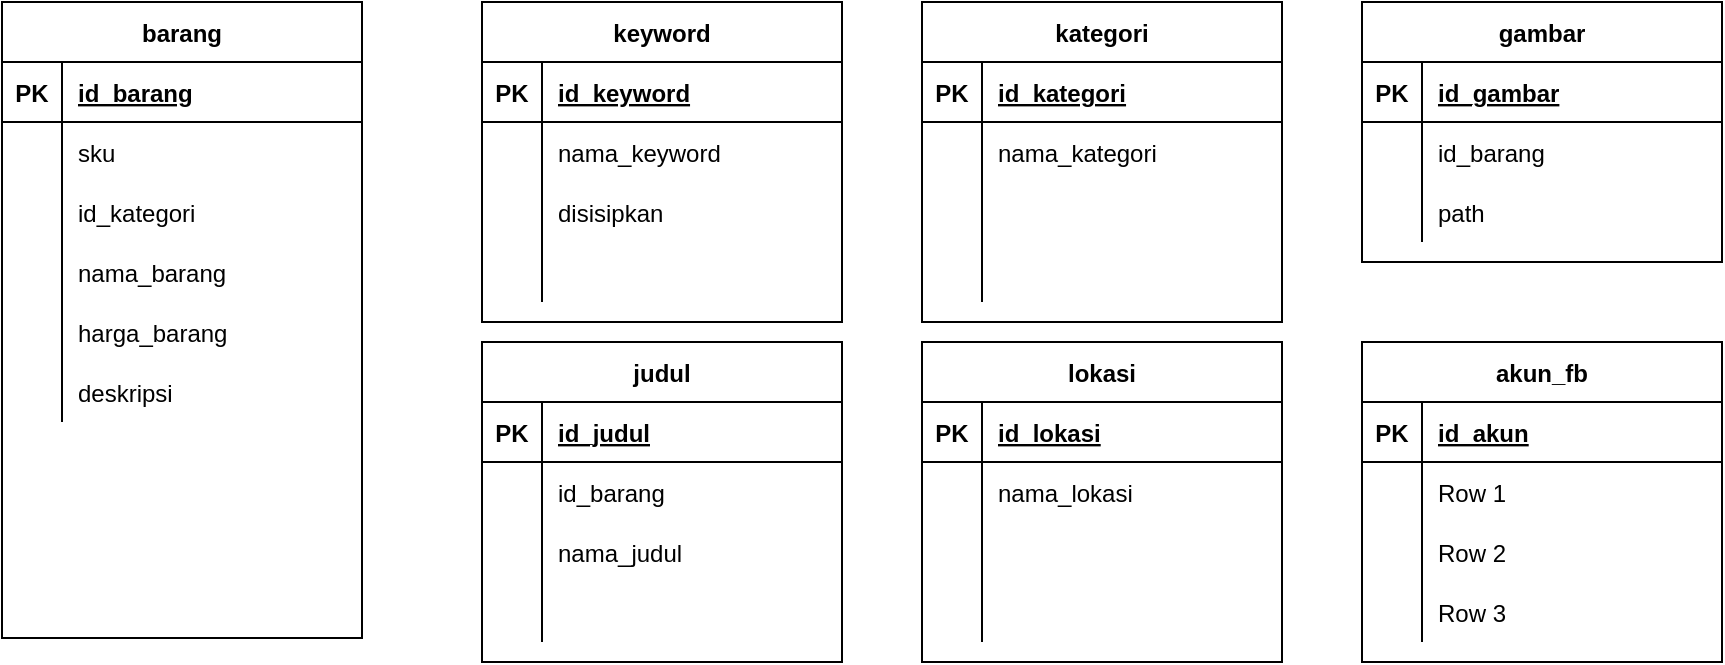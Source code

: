 <mxfile version="14.9.5" type="github">
  <diagram name="Page-1" id="9f46799a-70d6-7492-0946-bef42562c5a5">
    <mxGraphModel dx="1422" dy="762" grid="1" gridSize="10" guides="1" tooltips="1" connect="1" arrows="1" fold="1" page="1" pageScale="1" pageWidth="1100" pageHeight="850" background="none" math="0" shadow="0">
      <root>
        <mxCell id="0" />
        <mxCell id="1" parent="0" />
        <mxCell id="hNI0bUxyWP1vLQ-U7evv-1" value="barang" style="shape=table;startSize=30;container=1;collapsible=1;childLayout=tableLayout;fixedRows=1;rowLines=0;fontStyle=1;align=center;resizeLast=1;" vertex="1" parent="1">
          <mxGeometry x="40" y="50" width="180" height="318" as="geometry" />
        </mxCell>
        <mxCell id="hNI0bUxyWP1vLQ-U7evv-2" value="" style="shape=partialRectangle;collapsible=0;dropTarget=0;pointerEvents=0;fillColor=none;top=0;left=0;bottom=1;right=0;points=[[0,0.5],[1,0.5]];portConstraint=eastwest;" vertex="1" parent="hNI0bUxyWP1vLQ-U7evv-1">
          <mxGeometry y="30" width="180" height="30" as="geometry" />
        </mxCell>
        <mxCell id="hNI0bUxyWP1vLQ-U7evv-3" value="PK" style="shape=partialRectangle;connectable=0;fillColor=none;top=0;left=0;bottom=0;right=0;fontStyle=1;overflow=hidden;" vertex="1" parent="hNI0bUxyWP1vLQ-U7evv-2">
          <mxGeometry width="30" height="30" as="geometry" />
        </mxCell>
        <mxCell id="hNI0bUxyWP1vLQ-U7evv-4" value="id_barang" style="shape=partialRectangle;connectable=0;fillColor=none;top=0;left=0;bottom=0;right=0;align=left;spacingLeft=6;fontStyle=5;overflow=hidden;" vertex="1" parent="hNI0bUxyWP1vLQ-U7evv-2">
          <mxGeometry x="30" width="150" height="30" as="geometry" />
        </mxCell>
        <mxCell id="hNI0bUxyWP1vLQ-U7evv-5" value="" style="shape=partialRectangle;collapsible=0;dropTarget=0;pointerEvents=0;fillColor=none;top=0;left=0;bottom=0;right=0;points=[[0,0.5],[1,0.5]];portConstraint=eastwest;" vertex="1" parent="hNI0bUxyWP1vLQ-U7evv-1">
          <mxGeometry y="60" width="180" height="30" as="geometry" />
        </mxCell>
        <mxCell id="hNI0bUxyWP1vLQ-U7evv-6" value="" style="shape=partialRectangle;connectable=0;fillColor=none;top=0;left=0;bottom=0;right=0;editable=1;overflow=hidden;" vertex="1" parent="hNI0bUxyWP1vLQ-U7evv-5">
          <mxGeometry width="30" height="30" as="geometry" />
        </mxCell>
        <mxCell id="hNI0bUxyWP1vLQ-U7evv-7" value="sku" style="shape=partialRectangle;connectable=0;fillColor=none;top=0;left=0;bottom=0;right=0;align=left;spacingLeft=6;overflow=hidden;" vertex="1" parent="hNI0bUxyWP1vLQ-U7evv-5">
          <mxGeometry x="30" width="150" height="30" as="geometry" />
        </mxCell>
        <mxCell id="hNI0bUxyWP1vLQ-U7evv-8" value="" style="shape=partialRectangle;collapsible=0;dropTarget=0;pointerEvents=0;fillColor=none;top=0;left=0;bottom=0;right=0;points=[[0,0.5],[1,0.5]];portConstraint=eastwest;" vertex="1" parent="hNI0bUxyWP1vLQ-U7evv-1">
          <mxGeometry y="90" width="180" height="30" as="geometry" />
        </mxCell>
        <mxCell id="hNI0bUxyWP1vLQ-U7evv-9" value="" style="shape=partialRectangle;connectable=0;fillColor=none;top=0;left=0;bottom=0;right=0;editable=1;overflow=hidden;" vertex="1" parent="hNI0bUxyWP1vLQ-U7evv-8">
          <mxGeometry width="30" height="30" as="geometry" />
        </mxCell>
        <mxCell id="hNI0bUxyWP1vLQ-U7evv-10" value="id_kategori" style="shape=partialRectangle;connectable=0;fillColor=none;top=0;left=0;bottom=0;right=0;align=left;spacingLeft=6;overflow=hidden;" vertex="1" parent="hNI0bUxyWP1vLQ-U7evv-8">
          <mxGeometry x="30" width="150" height="30" as="geometry" />
        </mxCell>
        <mxCell id="hNI0bUxyWP1vLQ-U7evv-11" value="" style="shape=partialRectangle;collapsible=0;dropTarget=0;pointerEvents=0;fillColor=none;top=0;left=0;bottom=0;right=0;points=[[0,0.5],[1,0.5]];portConstraint=eastwest;" vertex="1" parent="hNI0bUxyWP1vLQ-U7evv-1">
          <mxGeometry y="120" width="180" height="30" as="geometry" />
        </mxCell>
        <mxCell id="hNI0bUxyWP1vLQ-U7evv-12" value="" style="shape=partialRectangle;connectable=0;fillColor=none;top=0;left=0;bottom=0;right=0;editable=1;overflow=hidden;" vertex="1" parent="hNI0bUxyWP1vLQ-U7evv-11">
          <mxGeometry width="30" height="30" as="geometry" />
        </mxCell>
        <mxCell id="hNI0bUxyWP1vLQ-U7evv-13" value="nama_barang" style="shape=partialRectangle;connectable=0;fillColor=none;top=0;left=0;bottom=0;right=0;align=left;spacingLeft=6;overflow=hidden;" vertex="1" parent="hNI0bUxyWP1vLQ-U7evv-11">
          <mxGeometry x="30" width="150" height="30" as="geometry" />
        </mxCell>
        <mxCell id="hNI0bUxyWP1vLQ-U7evv-15" value="" style="shape=partialRectangle;collapsible=0;dropTarget=0;pointerEvents=0;fillColor=none;top=0;left=0;bottom=0;right=0;points=[[0,0.5],[1,0.5]];portConstraint=eastwest;" vertex="1" parent="hNI0bUxyWP1vLQ-U7evv-1">
          <mxGeometry y="150" width="180" height="30" as="geometry" />
        </mxCell>
        <mxCell id="hNI0bUxyWP1vLQ-U7evv-16" value="" style="shape=partialRectangle;connectable=0;fillColor=none;top=0;left=0;bottom=0;right=0;editable=1;overflow=hidden;" vertex="1" parent="hNI0bUxyWP1vLQ-U7evv-15">
          <mxGeometry width="30" height="30" as="geometry" />
        </mxCell>
        <mxCell id="hNI0bUxyWP1vLQ-U7evv-17" value="harga_barang" style="shape=partialRectangle;connectable=0;fillColor=none;top=0;left=0;bottom=0;right=0;align=left;spacingLeft=6;overflow=hidden;" vertex="1" parent="hNI0bUxyWP1vLQ-U7evv-15">
          <mxGeometry x="30" width="150" height="30" as="geometry" />
        </mxCell>
        <mxCell id="hNI0bUxyWP1vLQ-U7evv-18" value="" style="shape=partialRectangle;collapsible=0;dropTarget=0;pointerEvents=0;fillColor=none;top=0;left=0;bottom=0;right=0;points=[[0,0.5],[1,0.5]];portConstraint=eastwest;" vertex="1" parent="hNI0bUxyWP1vLQ-U7evv-1">
          <mxGeometry y="180" width="180" height="30" as="geometry" />
        </mxCell>
        <mxCell id="hNI0bUxyWP1vLQ-U7evv-19" value="" style="shape=partialRectangle;connectable=0;fillColor=none;top=0;left=0;bottom=0;right=0;editable=1;overflow=hidden;" vertex="1" parent="hNI0bUxyWP1vLQ-U7evv-18">
          <mxGeometry width="30" height="30" as="geometry" />
        </mxCell>
        <mxCell id="hNI0bUxyWP1vLQ-U7evv-20" value="deskripsi" style="shape=partialRectangle;connectable=0;fillColor=none;top=0;left=0;bottom=0;right=0;align=left;spacingLeft=6;overflow=hidden;" vertex="1" parent="hNI0bUxyWP1vLQ-U7evv-18">
          <mxGeometry x="30" width="150" height="30" as="geometry" />
        </mxCell>
        <mxCell id="hNI0bUxyWP1vLQ-U7evv-21" value="keyword" style="shape=table;startSize=30;container=1;collapsible=1;childLayout=tableLayout;fixedRows=1;rowLines=0;fontStyle=1;align=center;resizeLast=1;" vertex="1" parent="1">
          <mxGeometry x="280" y="50" width="180" height="160" as="geometry" />
        </mxCell>
        <mxCell id="hNI0bUxyWP1vLQ-U7evv-22" value="" style="shape=partialRectangle;collapsible=0;dropTarget=0;pointerEvents=0;fillColor=none;top=0;left=0;bottom=1;right=0;points=[[0,0.5],[1,0.5]];portConstraint=eastwest;" vertex="1" parent="hNI0bUxyWP1vLQ-U7evv-21">
          <mxGeometry y="30" width="180" height="30" as="geometry" />
        </mxCell>
        <mxCell id="hNI0bUxyWP1vLQ-U7evv-23" value="PK" style="shape=partialRectangle;connectable=0;fillColor=none;top=0;left=0;bottom=0;right=0;fontStyle=1;overflow=hidden;" vertex="1" parent="hNI0bUxyWP1vLQ-U7evv-22">
          <mxGeometry width="30" height="30" as="geometry" />
        </mxCell>
        <mxCell id="hNI0bUxyWP1vLQ-U7evv-24" value="id_keyword" style="shape=partialRectangle;connectable=0;fillColor=none;top=0;left=0;bottom=0;right=0;align=left;spacingLeft=6;fontStyle=5;overflow=hidden;" vertex="1" parent="hNI0bUxyWP1vLQ-U7evv-22">
          <mxGeometry x="30" width="150" height="30" as="geometry" />
        </mxCell>
        <mxCell id="hNI0bUxyWP1vLQ-U7evv-25" value="" style="shape=partialRectangle;collapsible=0;dropTarget=0;pointerEvents=0;fillColor=none;top=0;left=0;bottom=0;right=0;points=[[0,0.5],[1,0.5]];portConstraint=eastwest;" vertex="1" parent="hNI0bUxyWP1vLQ-U7evv-21">
          <mxGeometry y="60" width="180" height="30" as="geometry" />
        </mxCell>
        <mxCell id="hNI0bUxyWP1vLQ-U7evv-26" value="" style="shape=partialRectangle;connectable=0;fillColor=none;top=0;left=0;bottom=0;right=0;editable=1;overflow=hidden;" vertex="1" parent="hNI0bUxyWP1vLQ-U7evv-25">
          <mxGeometry width="30" height="30" as="geometry" />
        </mxCell>
        <mxCell id="hNI0bUxyWP1vLQ-U7evv-27" value="nama_keyword" style="shape=partialRectangle;connectable=0;fillColor=none;top=0;left=0;bottom=0;right=0;align=left;spacingLeft=6;overflow=hidden;" vertex="1" parent="hNI0bUxyWP1vLQ-U7evv-25">
          <mxGeometry x="30" width="150" height="30" as="geometry" />
        </mxCell>
        <mxCell id="hNI0bUxyWP1vLQ-U7evv-28" value="" style="shape=partialRectangle;collapsible=0;dropTarget=0;pointerEvents=0;fillColor=none;top=0;left=0;bottom=0;right=0;points=[[0,0.5],[1,0.5]];portConstraint=eastwest;" vertex="1" parent="hNI0bUxyWP1vLQ-U7evv-21">
          <mxGeometry y="90" width="180" height="30" as="geometry" />
        </mxCell>
        <mxCell id="hNI0bUxyWP1vLQ-U7evv-29" value="" style="shape=partialRectangle;connectable=0;fillColor=none;top=0;left=0;bottom=0;right=0;editable=1;overflow=hidden;" vertex="1" parent="hNI0bUxyWP1vLQ-U7evv-28">
          <mxGeometry width="30" height="30" as="geometry" />
        </mxCell>
        <mxCell id="hNI0bUxyWP1vLQ-U7evv-30" value="disisipkan" style="shape=partialRectangle;connectable=0;fillColor=none;top=0;left=0;bottom=0;right=0;align=left;spacingLeft=6;overflow=hidden;" vertex="1" parent="hNI0bUxyWP1vLQ-U7evv-28">
          <mxGeometry x="30" width="150" height="30" as="geometry" />
        </mxCell>
        <mxCell id="hNI0bUxyWP1vLQ-U7evv-31" value="" style="shape=partialRectangle;collapsible=0;dropTarget=0;pointerEvents=0;fillColor=none;top=0;left=0;bottom=0;right=0;points=[[0,0.5],[1,0.5]];portConstraint=eastwest;" vertex="1" parent="hNI0bUxyWP1vLQ-U7evv-21">
          <mxGeometry y="120" width="180" height="30" as="geometry" />
        </mxCell>
        <mxCell id="hNI0bUxyWP1vLQ-U7evv-32" value="" style="shape=partialRectangle;connectable=0;fillColor=none;top=0;left=0;bottom=0;right=0;editable=1;overflow=hidden;" vertex="1" parent="hNI0bUxyWP1vLQ-U7evv-31">
          <mxGeometry width="30" height="30" as="geometry" />
        </mxCell>
        <mxCell id="hNI0bUxyWP1vLQ-U7evv-33" value="" style="shape=partialRectangle;connectable=0;fillColor=none;top=0;left=0;bottom=0;right=0;align=left;spacingLeft=6;overflow=hidden;" vertex="1" parent="hNI0bUxyWP1vLQ-U7evv-31">
          <mxGeometry x="30" width="150" height="30" as="geometry" />
        </mxCell>
        <mxCell id="hNI0bUxyWP1vLQ-U7evv-34" value="judul" style="shape=table;startSize=30;container=1;collapsible=1;childLayout=tableLayout;fixedRows=1;rowLines=0;fontStyle=1;align=center;resizeLast=1;" vertex="1" parent="1">
          <mxGeometry x="280" y="220" width="180" height="160" as="geometry" />
        </mxCell>
        <mxCell id="hNI0bUxyWP1vLQ-U7evv-35" value="" style="shape=partialRectangle;collapsible=0;dropTarget=0;pointerEvents=0;fillColor=none;top=0;left=0;bottom=1;right=0;points=[[0,0.5],[1,0.5]];portConstraint=eastwest;" vertex="1" parent="hNI0bUxyWP1vLQ-U7evv-34">
          <mxGeometry y="30" width="180" height="30" as="geometry" />
        </mxCell>
        <mxCell id="hNI0bUxyWP1vLQ-U7evv-36" value="PK" style="shape=partialRectangle;connectable=0;fillColor=none;top=0;left=0;bottom=0;right=0;fontStyle=1;overflow=hidden;" vertex="1" parent="hNI0bUxyWP1vLQ-U7evv-35">
          <mxGeometry width="30" height="30" as="geometry" />
        </mxCell>
        <mxCell id="hNI0bUxyWP1vLQ-U7evv-37" value="id_judul" style="shape=partialRectangle;connectable=0;fillColor=none;top=0;left=0;bottom=0;right=0;align=left;spacingLeft=6;fontStyle=5;overflow=hidden;" vertex="1" parent="hNI0bUxyWP1vLQ-U7evv-35">
          <mxGeometry x="30" width="150" height="30" as="geometry" />
        </mxCell>
        <mxCell id="hNI0bUxyWP1vLQ-U7evv-38" value="" style="shape=partialRectangle;collapsible=0;dropTarget=0;pointerEvents=0;fillColor=none;top=0;left=0;bottom=0;right=0;points=[[0,0.5],[1,0.5]];portConstraint=eastwest;" vertex="1" parent="hNI0bUxyWP1vLQ-U7evv-34">
          <mxGeometry y="60" width="180" height="30" as="geometry" />
        </mxCell>
        <mxCell id="hNI0bUxyWP1vLQ-U7evv-39" value="" style="shape=partialRectangle;connectable=0;fillColor=none;top=0;left=0;bottom=0;right=0;editable=1;overflow=hidden;" vertex="1" parent="hNI0bUxyWP1vLQ-U7evv-38">
          <mxGeometry width="30" height="30" as="geometry" />
        </mxCell>
        <mxCell id="hNI0bUxyWP1vLQ-U7evv-40" value="id_barang" style="shape=partialRectangle;connectable=0;fillColor=none;top=0;left=0;bottom=0;right=0;align=left;spacingLeft=6;overflow=hidden;" vertex="1" parent="hNI0bUxyWP1vLQ-U7evv-38">
          <mxGeometry x="30" width="150" height="30" as="geometry" />
        </mxCell>
        <mxCell id="hNI0bUxyWP1vLQ-U7evv-41" value="" style="shape=partialRectangle;collapsible=0;dropTarget=0;pointerEvents=0;fillColor=none;top=0;left=0;bottom=0;right=0;points=[[0,0.5],[1,0.5]];portConstraint=eastwest;" vertex="1" parent="hNI0bUxyWP1vLQ-U7evv-34">
          <mxGeometry y="90" width="180" height="30" as="geometry" />
        </mxCell>
        <mxCell id="hNI0bUxyWP1vLQ-U7evv-42" value="" style="shape=partialRectangle;connectable=0;fillColor=none;top=0;left=0;bottom=0;right=0;editable=1;overflow=hidden;" vertex="1" parent="hNI0bUxyWP1vLQ-U7evv-41">
          <mxGeometry width="30" height="30" as="geometry" />
        </mxCell>
        <mxCell id="hNI0bUxyWP1vLQ-U7evv-43" value="nama_judul" style="shape=partialRectangle;connectable=0;fillColor=none;top=0;left=0;bottom=0;right=0;align=left;spacingLeft=6;overflow=hidden;" vertex="1" parent="hNI0bUxyWP1vLQ-U7evv-41">
          <mxGeometry x="30" width="150" height="30" as="geometry" />
        </mxCell>
        <mxCell id="hNI0bUxyWP1vLQ-U7evv-44" value="" style="shape=partialRectangle;collapsible=0;dropTarget=0;pointerEvents=0;fillColor=none;top=0;left=0;bottom=0;right=0;points=[[0,0.5],[1,0.5]];portConstraint=eastwest;" vertex="1" parent="hNI0bUxyWP1vLQ-U7evv-34">
          <mxGeometry y="120" width="180" height="30" as="geometry" />
        </mxCell>
        <mxCell id="hNI0bUxyWP1vLQ-U7evv-45" value="" style="shape=partialRectangle;connectable=0;fillColor=none;top=0;left=0;bottom=0;right=0;editable=1;overflow=hidden;" vertex="1" parent="hNI0bUxyWP1vLQ-U7evv-44">
          <mxGeometry width="30" height="30" as="geometry" />
        </mxCell>
        <mxCell id="hNI0bUxyWP1vLQ-U7evv-46" value="" style="shape=partialRectangle;connectable=0;fillColor=none;top=0;left=0;bottom=0;right=0;align=left;spacingLeft=6;overflow=hidden;" vertex="1" parent="hNI0bUxyWP1vLQ-U7evv-44">
          <mxGeometry x="30" width="150" height="30" as="geometry" />
        </mxCell>
        <mxCell id="hNI0bUxyWP1vLQ-U7evv-47" value="kategori" style="shape=table;startSize=30;container=1;collapsible=1;childLayout=tableLayout;fixedRows=1;rowLines=0;fontStyle=1;align=center;resizeLast=1;" vertex="1" parent="1">
          <mxGeometry x="500" y="50" width="180" height="160" as="geometry" />
        </mxCell>
        <mxCell id="hNI0bUxyWP1vLQ-U7evv-48" value="" style="shape=partialRectangle;collapsible=0;dropTarget=0;pointerEvents=0;fillColor=none;top=0;left=0;bottom=1;right=0;points=[[0,0.5],[1,0.5]];portConstraint=eastwest;" vertex="1" parent="hNI0bUxyWP1vLQ-U7evv-47">
          <mxGeometry y="30" width="180" height="30" as="geometry" />
        </mxCell>
        <mxCell id="hNI0bUxyWP1vLQ-U7evv-49" value="PK" style="shape=partialRectangle;connectable=0;fillColor=none;top=0;left=0;bottom=0;right=0;fontStyle=1;overflow=hidden;" vertex="1" parent="hNI0bUxyWP1vLQ-U7evv-48">
          <mxGeometry width="30" height="30" as="geometry" />
        </mxCell>
        <mxCell id="hNI0bUxyWP1vLQ-U7evv-50" value="id_kategori" style="shape=partialRectangle;connectable=0;fillColor=none;top=0;left=0;bottom=0;right=0;align=left;spacingLeft=6;fontStyle=5;overflow=hidden;" vertex="1" parent="hNI0bUxyWP1vLQ-U7evv-48">
          <mxGeometry x="30" width="150" height="30" as="geometry" />
        </mxCell>
        <mxCell id="hNI0bUxyWP1vLQ-U7evv-51" value="" style="shape=partialRectangle;collapsible=0;dropTarget=0;pointerEvents=0;fillColor=none;top=0;left=0;bottom=0;right=0;points=[[0,0.5],[1,0.5]];portConstraint=eastwest;" vertex="1" parent="hNI0bUxyWP1vLQ-U7evv-47">
          <mxGeometry y="60" width="180" height="30" as="geometry" />
        </mxCell>
        <mxCell id="hNI0bUxyWP1vLQ-U7evv-52" value="" style="shape=partialRectangle;connectable=0;fillColor=none;top=0;left=0;bottom=0;right=0;editable=1;overflow=hidden;" vertex="1" parent="hNI0bUxyWP1vLQ-U7evv-51">
          <mxGeometry width="30" height="30" as="geometry" />
        </mxCell>
        <mxCell id="hNI0bUxyWP1vLQ-U7evv-53" value="nama_kategori" style="shape=partialRectangle;connectable=0;fillColor=none;top=0;left=0;bottom=0;right=0;align=left;spacingLeft=6;overflow=hidden;" vertex="1" parent="hNI0bUxyWP1vLQ-U7evv-51">
          <mxGeometry x="30" width="150" height="30" as="geometry" />
        </mxCell>
        <mxCell id="hNI0bUxyWP1vLQ-U7evv-54" value="" style="shape=partialRectangle;collapsible=0;dropTarget=0;pointerEvents=0;fillColor=none;top=0;left=0;bottom=0;right=0;points=[[0,0.5],[1,0.5]];portConstraint=eastwest;" vertex="1" parent="hNI0bUxyWP1vLQ-U7evv-47">
          <mxGeometry y="90" width="180" height="30" as="geometry" />
        </mxCell>
        <mxCell id="hNI0bUxyWP1vLQ-U7evv-55" value="" style="shape=partialRectangle;connectable=0;fillColor=none;top=0;left=0;bottom=0;right=0;editable=1;overflow=hidden;" vertex="1" parent="hNI0bUxyWP1vLQ-U7evv-54">
          <mxGeometry width="30" height="30" as="geometry" />
        </mxCell>
        <mxCell id="hNI0bUxyWP1vLQ-U7evv-56" value="" style="shape=partialRectangle;connectable=0;fillColor=none;top=0;left=0;bottom=0;right=0;align=left;spacingLeft=6;overflow=hidden;" vertex="1" parent="hNI0bUxyWP1vLQ-U7evv-54">
          <mxGeometry x="30" width="150" height="30" as="geometry" />
        </mxCell>
        <mxCell id="hNI0bUxyWP1vLQ-U7evv-57" value="" style="shape=partialRectangle;collapsible=0;dropTarget=0;pointerEvents=0;fillColor=none;top=0;left=0;bottom=0;right=0;points=[[0,0.5],[1,0.5]];portConstraint=eastwest;" vertex="1" parent="hNI0bUxyWP1vLQ-U7evv-47">
          <mxGeometry y="120" width="180" height="30" as="geometry" />
        </mxCell>
        <mxCell id="hNI0bUxyWP1vLQ-U7evv-58" value="" style="shape=partialRectangle;connectable=0;fillColor=none;top=0;left=0;bottom=0;right=0;editable=1;overflow=hidden;" vertex="1" parent="hNI0bUxyWP1vLQ-U7evv-57">
          <mxGeometry width="30" height="30" as="geometry" />
        </mxCell>
        <mxCell id="hNI0bUxyWP1vLQ-U7evv-59" value="" style="shape=partialRectangle;connectable=0;fillColor=none;top=0;left=0;bottom=0;right=0;align=left;spacingLeft=6;overflow=hidden;" vertex="1" parent="hNI0bUxyWP1vLQ-U7evv-57">
          <mxGeometry x="30" width="150" height="30" as="geometry" />
        </mxCell>
        <mxCell id="hNI0bUxyWP1vLQ-U7evv-60" value="lokasi" style="shape=table;startSize=30;container=1;collapsible=1;childLayout=tableLayout;fixedRows=1;rowLines=0;fontStyle=1;align=center;resizeLast=1;" vertex="1" parent="1">
          <mxGeometry x="500" y="220" width="180" height="160" as="geometry" />
        </mxCell>
        <mxCell id="hNI0bUxyWP1vLQ-U7evv-61" value="" style="shape=partialRectangle;collapsible=0;dropTarget=0;pointerEvents=0;fillColor=none;top=0;left=0;bottom=1;right=0;points=[[0,0.5],[1,0.5]];portConstraint=eastwest;" vertex="1" parent="hNI0bUxyWP1vLQ-U7evv-60">
          <mxGeometry y="30" width="180" height="30" as="geometry" />
        </mxCell>
        <mxCell id="hNI0bUxyWP1vLQ-U7evv-62" value="PK" style="shape=partialRectangle;connectable=0;fillColor=none;top=0;left=0;bottom=0;right=0;fontStyle=1;overflow=hidden;" vertex="1" parent="hNI0bUxyWP1vLQ-U7evv-61">
          <mxGeometry width="30" height="30" as="geometry" />
        </mxCell>
        <mxCell id="hNI0bUxyWP1vLQ-U7evv-63" value="id_lokasi" style="shape=partialRectangle;connectable=0;fillColor=none;top=0;left=0;bottom=0;right=0;align=left;spacingLeft=6;fontStyle=5;overflow=hidden;" vertex="1" parent="hNI0bUxyWP1vLQ-U7evv-61">
          <mxGeometry x="30" width="150" height="30" as="geometry" />
        </mxCell>
        <mxCell id="hNI0bUxyWP1vLQ-U7evv-64" value="" style="shape=partialRectangle;collapsible=0;dropTarget=0;pointerEvents=0;fillColor=none;top=0;left=0;bottom=0;right=0;points=[[0,0.5],[1,0.5]];portConstraint=eastwest;" vertex="1" parent="hNI0bUxyWP1vLQ-U7evv-60">
          <mxGeometry y="60" width="180" height="30" as="geometry" />
        </mxCell>
        <mxCell id="hNI0bUxyWP1vLQ-U7evv-65" value="" style="shape=partialRectangle;connectable=0;fillColor=none;top=0;left=0;bottom=0;right=0;editable=1;overflow=hidden;" vertex="1" parent="hNI0bUxyWP1vLQ-U7evv-64">
          <mxGeometry width="30" height="30" as="geometry" />
        </mxCell>
        <mxCell id="hNI0bUxyWP1vLQ-U7evv-66" value="nama_lokasi" style="shape=partialRectangle;connectable=0;fillColor=none;top=0;left=0;bottom=0;right=0;align=left;spacingLeft=6;overflow=hidden;" vertex="1" parent="hNI0bUxyWP1vLQ-U7evv-64">
          <mxGeometry x="30" width="150" height="30" as="geometry" />
        </mxCell>
        <mxCell id="hNI0bUxyWP1vLQ-U7evv-67" value="" style="shape=partialRectangle;collapsible=0;dropTarget=0;pointerEvents=0;fillColor=none;top=0;left=0;bottom=0;right=0;points=[[0,0.5],[1,0.5]];portConstraint=eastwest;" vertex="1" parent="hNI0bUxyWP1vLQ-U7evv-60">
          <mxGeometry y="90" width="180" height="30" as="geometry" />
        </mxCell>
        <mxCell id="hNI0bUxyWP1vLQ-U7evv-68" value="" style="shape=partialRectangle;connectable=0;fillColor=none;top=0;left=0;bottom=0;right=0;editable=1;overflow=hidden;" vertex="1" parent="hNI0bUxyWP1vLQ-U7evv-67">
          <mxGeometry width="30" height="30" as="geometry" />
        </mxCell>
        <mxCell id="hNI0bUxyWP1vLQ-U7evv-69" value="" style="shape=partialRectangle;connectable=0;fillColor=none;top=0;left=0;bottom=0;right=0;align=left;spacingLeft=6;overflow=hidden;" vertex="1" parent="hNI0bUxyWP1vLQ-U7evv-67">
          <mxGeometry x="30" width="150" height="30" as="geometry" />
        </mxCell>
        <mxCell id="hNI0bUxyWP1vLQ-U7evv-70" value="" style="shape=partialRectangle;collapsible=0;dropTarget=0;pointerEvents=0;fillColor=none;top=0;left=0;bottom=0;right=0;points=[[0,0.5],[1,0.5]];portConstraint=eastwest;" vertex="1" parent="hNI0bUxyWP1vLQ-U7evv-60">
          <mxGeometry y="120" width="180" height="30" as="geometry" />
        </mxCell>
        <mxCell id="hNI0bUxyWP1vLQ-U7evv-71" value="" style="shape=partialRectangle;connectable=0;fillColor=none;top=0;left=0;bottom=0;right=0;editable=1;overflow=hidden;" vertex="1" parent="hNI0bUxyWP1vLQ-U7evv-70">
          <mxGeometry width="30" height="30" as="geometry" />
        </mxCell>
        <mxCell id="hNI0bUxyWP1vLQ-U7evv-72" value="" style="shape=partialRectangle;connectable=0;fillColor=none;top=0;left=0;bottom=0;right=0;align=left;spacingLeft=6;overflow=hidden;" vertex="1" parent="hNI0bUxyWP1vLQ-U7evv-70">
          <mxGeometry x="30" width="150" height="30" as="geometry" />
        </mxCell>
        <mxCell id="hNI0bUxyWP1vLQ-U7evv-73" value="gambar" style="shape=table;startSize=30;container=1;collapsible=1;childLayout=tableLayout;fixedRows=1;rowLines=0;fontStyle=1;align=center;resizeLast=1;" vertex="1" parent="1">
          <mxGeometry x="720" y="50" width="180" height="130" as="geometry" />
        </mxCell>
        <mxCell id="hNI0bUxyWP1vLQ-U7evv-74" value="" style="shape=partialRectangle;collapsible=0;dropTarget=0;pointerEvents=0;fillColor=none;top=0;left=0;bottom=1;right=0;points=[[0,0.5],[1,0.5]];portConstraint=eastwest;" vertex="1" parent="hNI0bUxyWP1vLQ-U7evv-73">
          <mxGeometry y="30" width="180" height="30" as="geometry" />
        </mxCell>
        <mxCell id="hNI0bUxyWP1vLQ-U7evv-75" value="PK" style="shape=partialRectangle;connectable=0;fillColor=none;top=0;left=0;bottom=0;right=0;fontStyle=1;overflow=hidden;" vertex="1" parent="hNI0bUxyWP1vLQ-U7evv-74">
          <mxGeometry width="30" height="30" as="geometry" />
        </mxCell>
        <mxCell id="hNI0bUxyWP1vLQ-U7evv-76" value="id_gambar" style="shape=partialRectangle;connectable=0;fillColor=none;top=0;left=0;bottom=0;right=0;align=left;spacingLeft=6;fontStyle=5;overflow=hidden;" vertex="1" parent="hNI0bUxyWP1vLQ-U7evv-74">
          <mxGeometry x="30" width="150" height="30" as="geometry" />
        </mxCell>
        <mxCell id="hNI0bUxyWP1vLQ-U7evv-77" value="" style="shape=partialRectangle;collapsible=0;dropTarget=0;pointerEvents=0;fillColor=none;top=0;left=0;bottom=0;right=0;points=[[0,0.5],[1,0.5]];portConstraint=eastwest;" vertex="1" parent="hNI0bUxyWP1vLQ-U7evv-73">
          <mxGeometry y="60" width="180" height="30" as="geometry" />
        </mxCell>
        <mxCell id="hNI0bUxyWP1vLQ-U7evv-78" value="" style="shape=partialRectangle;connectable=0;fillColor=none;top=0;left=0;bottom=0;right=0;editable=1;overflow=hidden;" vertex="1" parent="hNI0bUxyWP1vLQ-U7evv-77">
          <mxGeometry width="30" height="30" as="geometry" />
        </mxCell>
        <mxCell id="hNI0bUxyWP1vLQ-U7evv-79" value="id_barang" style="shape=partialRectangle;connectable=0;fillColor=none;top=0;left=0;bottom=0;right=0;align=left;spacingLeft=6;overflow=hidden;" vertex="1" parent="hNI0bUxyWP1vLQ-U7evv-77">
          <mxGeometry x="30" width="150" height="30" as="geometry" />
        </mxCell>
        <mxCell id="hNI0bUxyWP1vLQ-U7evv-80" value="" style="shape=partialRectangle;collapsible=0;dropTarget=0;pointerEvents=0;fillColor=none;top=0;left=0;bottom=0;right=0;points=[[0,0.5],[1,0.5]];portConstraint=eastwest;" vertex="1" parent="hNI0bUxyWP1vLQ-U7evv-73">
          <mxGeometry y="90" width="180" height="30" as="geometry" />
        </mxCell>
        <mxCell id="hNI0bUxyWP1vLQ-U7evv-81" value="" style="shape=partialRectangle;connectable=0;fillColor=none;top=0;left=0;bottom=0;right=0;editable=1;overflow=hidden;" vertex="1" parent="hNI0bUxyWP1vLQ-U7evv-80">
          <mxGeometry width="30" height="30" as="geometry" />
        </mxCell>
        <mxCell id="hNI0bUxyWP1vLQ-U7evv-82" value="path" style="shape=partialRectangle;connectable=0;fillColor=none;top=0;left=0;bottom=0;right=0;align=left;spacingLeft=6;overflow=hidden;" vertex="1" parent="hNI0bUxyWP1vLQ-U7evv-80">
          <mxGeometry x="30" width="150" height="30" as="geometry" />
        </mxCell>
        <mxCell id="hNI0bUxyWP1vLQ-U7evv-86" value="akun_fb" style="shape=table;startSize=30;container=1;collapsible=1;childLayout=tableLayout;fixedRows=1;rowLines=0;fontStyle=1;align=center;resizeLast=1;" vertex="1" parent="1">
          <mxGeometry x="720" y="220" width="180" height="160" as="geometry" />
        </mxCell>
        <mxCell id="hNI0bUxyWP1vLQ-U7evv-87" value="" style="shape=partialRectangle;collapsible=0;dropTarget=0;pointerEvents=0;fillColor=none;top=0;left=0;bottom=1;right=0;points=[[0,0.5],[1,0.5]];portConstraint=eastwest;" vertex="1" parent="hNI0bUxyWP1vLQ-U7evv-86">
          <mxGeometry y="30" width="180" height="30" as="geometry" />
        </mxCell>
        <mxCell id="hNI0bUxyWP1vLQ-U7evv-88" value="PK" style="shape=partialRectangle;connectable=0;fillColor=none;top=0;left=0;bottom=0;right=0;fontStyle=1;overflow=hidden;" vertex="1" parent="hNI0bUxyWP1vLQ-U7evv-87">
          <mxGeometry width="30" height="30" as="geometry" />
        </mxCell>
        <mxCell id="hNI0bUxyWP1vLQ-U7evv-89" value="id_akun" style="shape=partialRectangle;connectable=0;fillColor=none;top=0;left=0;bottom=0;right=0;align=left;spacingLeft=6;fontStyle=5;overflow=hidden;" vertex="1" parent="hNI0bUxyWP1vLQ-U7evv-87">
          <mxGeometry x="30" width="150" height="30" as="geometry" />
        </mxCell>
        <mxCell id="hNI0bUxyWP1vLQ-U7evv-90" value="" style="shape=partialRectangle;collapsible=0;dropTarget=0;pointerEvents=0;fillColor=none;top=0;left=0;bottom=0;right=0;points=[[0,0.5],[1,0.5]];portConstraint=eastwest;" vertex="1" parent="hNI0bUxyWP1vLQ-U7evv-86">
          <mxGeometry y="60" width="180" height="30" as="geometry" />
        </mxCell>
        <mxCell id="hNI0bUxyWP1vLQ-U7evv-91" value="" style="shape=partialRectangle;connectable=0;fillColor=none;top=0;left=0;bottom=0;right=0;editable=1;overflow=hidden;" vertex="1" parent="hNI0bUxyWP1vLQ-U7evv-90">
          <mxGeometry width="30" height="30" as="geometry" />
        </mxCell>
        <mxCell id="hNI0bUxyWP1vLQ-U7evv-92" value="Row 1" style="shape=partialRectangle;connectable=0;fillColor=none;top=0;left=0;bottom=0;right=0;align=left;spacingLeft=6;overflow=hidden;" vertex="1" parent="hNI0bUxyWP1vLQ-U7evv-90">
          <mxGeometry x="30" width="150" height="30" as="geometry" />
        </mxCell>
        <mxCell id="hNI0bUxyWP1vLQ-U7evv-93" value="" style="shape=partialRectangle;collapsible=0;dropTarget=0;pointerEvents=0;fillColor=none;top=0;left=0;bottom=0;right=0;points=[[0,0.5],[1,0.5]];portConstraint=eastwest;" vertex="1" parent="hNI0bUxyWP1vLQ-U7evv-86">
          <mxGeometry y="90" width="180" height="30" as="geometry" />
        </mxCell>
        <mxCell id="hNI0bUxyWP1vLQ-U7evv-94" value="" style="shape=partialRectangle;connectable=0;fillColor=none;top=0;left=0;bottom=0;right=0;editable=1;overflow=hidden;" vertex="1" parent="hNI0bUxyWP1vLQ-U7evv-93">
          <mxGeometry width="30" height="30" as="geometry" />
        </mxCell>
        <mxCell id="hNI0bUxyWP1vLQ-U7evv-95" value="Row 2" style="shape=partialRectangle;connectable=0;fillColor=none;top=0;left=0;bottom=0;right=0;align=left;spacingLeft=6;overflow=hidden;" vertex="1" parent="hNI0bUxyWP1vLQ-U7evv-93">
          <mxGeometry x="30" width="150" height="30" as="geometry" />
        </mxCell>
        <mxCell id="hNI0bUxyWP1vLQ-U7evv-96" value="" style="shape=partialRectangle;collapsible=0;dropTarget=0;pointerEvents=0;fillColor=none;top=0;left=0;bottom=0;right=0;points=[[0,0.5],[1,0.5]];portConstraint=eastwest;" vertex="1" parent="hNI0bUxyWP1vLQ-U7evv-86">
          <mxGeometry y="120" width="180" height="30" as="geometry" />
        </mxCell>
        <mxCell id="hNI0bUxyWP1vLQ-U7evv-97" value="" style="shape=partialRectangle;connectable=0;fillColor=none;top=0;left=0;bottom=0;right=0;editable=1;overflow=hidden;" vertex="1" parent="hNI0bUxyWP1vLQ-U7evv-96">
          <mxGeometry width="30" height="30" as="geometry" />
        </mxCell>
        <mxCell id="hNI0bUxyWP1vLQ-U7evv-98" value="Row 3" style="shape=partialRectangle;connectable=0;fillColor=none;top=0;left=0;bottom=0;right=0;align=left;spacingLeft=6;overflow=hidden;" vertex="1" parent="hNI0bUxyWP1vLQ-U7evv-96">
          <mxGeometry x="30" width="150" height="30" as="geometry" />
        </mxCell>
      </root>
    </mxGraphModel>
  </diagram>
</mxfile>
